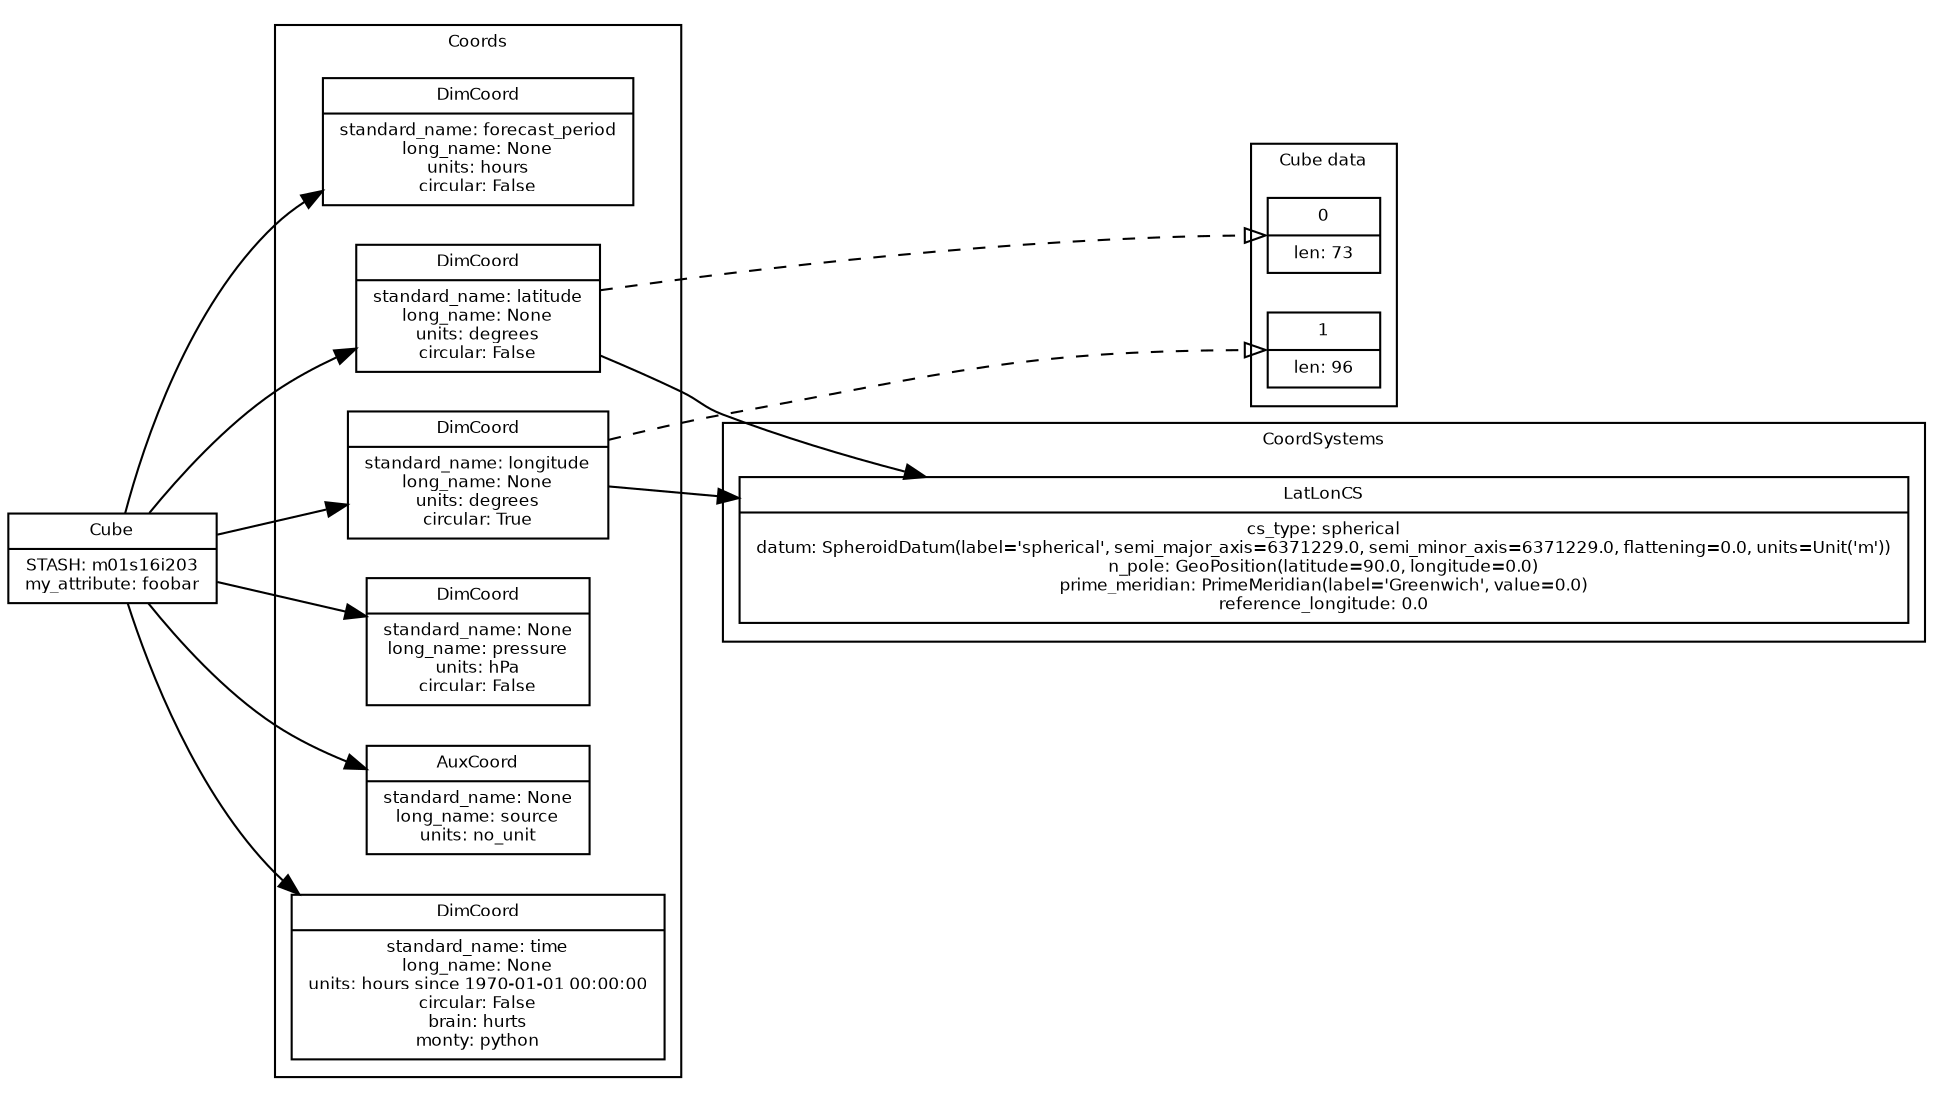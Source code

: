 
digraph CubeGraph{

    rankdir = "LR"
    fontname = "Bitstream Vera Sans"
    fontsize = 8

    node [
        fontname = "Bitstream Vera Sans"
        fontsize = 8
        shape = "record"
    ]

#   Nodes
    ":Cube" [
        label = "Cube|STASH: m01s16i203\nmy_attribute: foobar"
    ]

    
    subgraph clusterCubeDimensions {
        label="Cube data"
    
        "CubeDimension_0" [
            label = "0|len: 73"
        ]

        "CubeDimension_1" [
            label = "1|len: 96"
        ]

    }
    
    
    subgraph clusterCoords {
        label = "Coords"
        "Coord_0" [
            label = "DimCoord|standard_name: forecast_period\nlong_name: None\nunits: hours\ncircular: False"
        ]
        "Coord_1" [
            label = "DimCoord|standard_name: latitude\nlong_name: None\nunits: degrees\ncircular: False"
        ]
        "Coord_2" [
            label = "DimCoord|standard_name: longitude\nlong_name: None\nunits: degrees\ncircular: True"
        ]
        "Coord_3" [
            label = "DimCoord|standard_name: None\nlong_name: pressure\nunits: hPa\ncircular: False"
        ]
        "Coord_4" [
            label = "AuxCoord|standard_name: None\nlong_name: source\nunits: no_unit"
        ]
        "Coord_5" [
            label = "DimCoord|standard_name: time\nlong_name: None\nunits: hours since 1970-01-01 00:00:00\ncircular: False\nbrain: hurts\nmonty: python"
        ]

    }
    
    
    subgraph clusterCoordSystems {
        label = "CoordSystems"
        "CoordSystem_LatLonCS_0" [
            label = "LatLonCS|cs_type: spherical\ndatum: SpheroidDatum(label='spherical', semi_major_axis=6371229.0, semi_minor_axis=6371229.0, flattening=0.0, units=Unit('m'))\nn_pole: GeoPosition(latitude=90.0, longitude=0.0)\nprime_meridian: PrimeMeridian(label='Greenwich', value=0.0)\nreference_longitude: 0.0"
        ]

    }
    
    edge [
        arrowhead = "normal"
    ]

#   RELATIONSHIPS

#   Containment
    
    ":Cube" -> "Coord_0"
    "Coord_1" -> "CoordSystem_LatLonCS_0"
    ":Cube" -> "Coord_1"
    "Coord_2" -> "CoordSystem_LatLonCS_0"
    ":Cube" -> "Coord_2"
    ":Cube" -> "Coord_3"
    ":Cube" -> "Coord_4"
    ":Cube" -> "Coord_5"
    edge [
        style="dashed"
        arrowhead = "onormal"
    ]

#   Association
    
    "Coord_1" -> "CubeDimension_0":w
    "Coord_2" -> "CubeDimension_1":w
}
    
